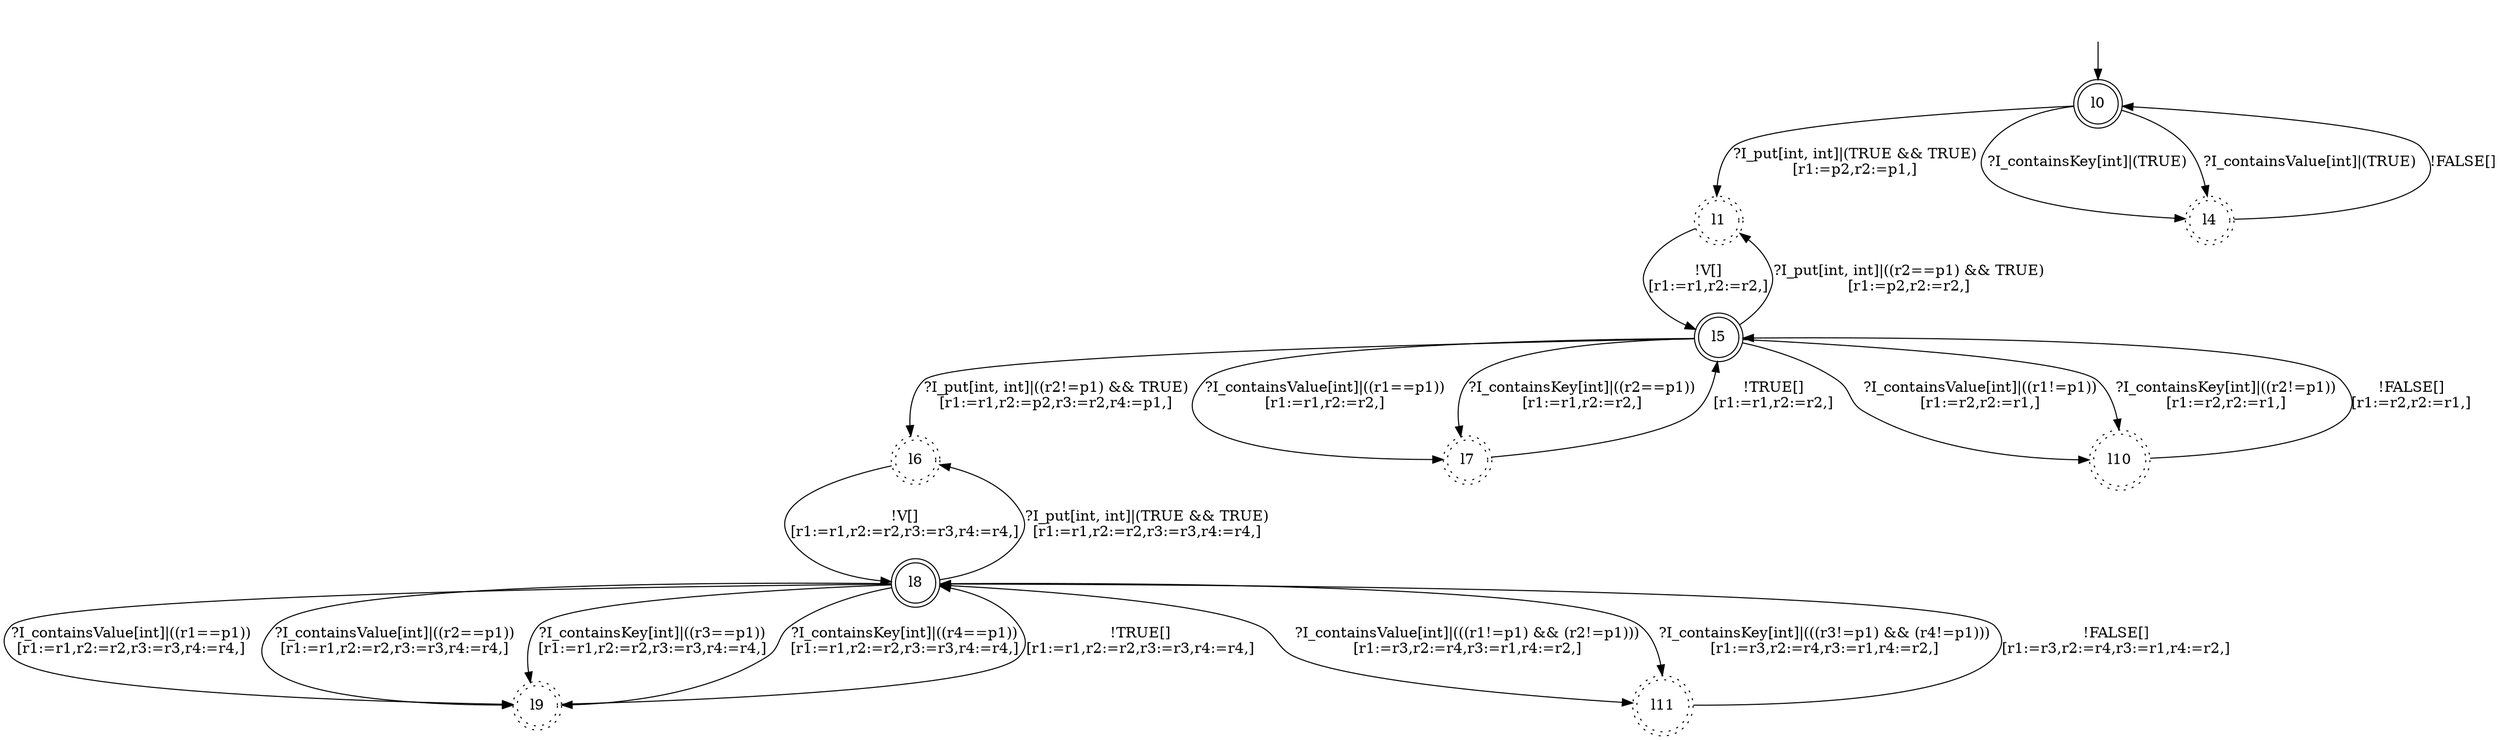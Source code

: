 digraph RA {
"" [shape=none,label=<>]
"l0" [shape=doublecircle ,style=solid]
"l1" [shape=doublecircle ,style=dotted]
"l4" [shape=doublecircle ,style=dotted]
"l5" [shape=doublecircle ,style=solid]
"l6" [shape=doublecircle ,style=dotted]
"l7" [shape=doublecircle ,style=dotted]
"l8" [shape=doublecircle ,style=solid]
"l9" [shape=doublecircle ,style=dotted]
"l10" [shape=doublecircle ,style=dotted]
"l11" [shape=doublecircle ,style=dotted]
"" -> "l0"
"l0" -> "l1" [label=<?I_put[int, int]|(TRUE &amp;&amp; TRUE)<BR />[r1:=p2,r2:=p1,]>]
"l0" -> "l4" [label=<?I_containsKey[int]|(TRUE)>]
"l0" -> "l4" [label=<?I_containsValue[int]|(TRUE)>]
"l1" -> "l5" [label=<!V[]<BR />[r1:=r1,r2:=r2,]>]
"l4" -> "l0" [label=<!FALSE[]>]
"l5" -> "l1" [label=<?I_put[int, int]|((r2==p1) &amp;&amp; TRUE)<BR />[r1:=p2,r2:=r2,]>]
"l5" -> "l6" [label=<?I_put[int, int]|((r2!=p1) &amp;&amp; TRUE)<BR />[r1:=r1,r2:=p2,r3:=r2,r4:=p1,]>]
"l5" -> "l7" [label=<?I_containsValue[int]|((r1==p1))<BR />[r1:=r1,r2:=r2,]>]
"l5" -> "l10" [label=<?I_containsValue[int]|((r1!=p1))<BR />[r1:=r2,r2:=r1,]>]
"l5" -> "l7" [label=<?I_containsKey[int]|((r2==p1))<BR />[r1:=r1,r2:=r2,]>]
"l5" -> "l10" [label=<?I_containsKey[int]|((r2!=p1))<BR />[r1:=r2,r2:=r1,]>]
"l6" -> "l8" [label=<!V[]<BR />[r1:=r1,r2:=r2,r3:=r3,r4:=r4,]>]
"l7" -> "l5" [label=<!TRUE[]<BR />[r1:=r1,r2:=r2,]>]
"l8" -> "l6" [label=<?I_put[int, int]|(TRUE &amp;&amp; TRUE)<BR />[r1:=r1,r2:=r2,r3:=r3,r4:=r4,]>]
"l8" -> "l9" [label=<?I_containsValue[int]|((r1==p1))<BR />[r1:=r1,r2:=r2,r3:=r3,r4:=r4,]>]
"l8" -> "l9" [label=<?I_containsValue[int]|((r2==p1))<BR />[r1:=r1,r2:=r2,r3:=r3,r4:=r4,]>]
"l8" -> "l11" [label=<?I_containsValue[int]|(((r1!=p1) &amp;&amp; (r2!=p1)))<BR />[r1:=r3,r2:=r4,r3:=r1,r4:=r2,]>]
"l8" -> "l9" [label=<?I_containsKey[int]|((r3==p1))<BR />[r1:=r1,r2:=r2,r3:=r3,r4:=r4,]>]
"l8" -> "l9" [label=<?I_containsKey[int]|((r4==p1))<BR />[r1:=r1,r2:=r2,r3:=r3,r4:=r4,]>]
"l8" -> "l11" [label=<?I_containsKey[int]|(((r3!=p1) &amp;&amp; (r4!=p1)))<BR />[r1:=r3,r2:=r4,r3:=r1,r4:=r2,]>]
"l9" -> "l8" [label=<!TRUE[]<BR />[r1:=r1,r2:=r2,r3:=r3,r4:=r4,]>]
"l10" -> "l5" [label=<!FALSE[]<BR />[r1:=r2,r2:=r1,]>]
"l11" -> "l8" [label=<!FALSE[]<BR />[r1:=r3,r2:=r4,r3:=r1,r4:=r2,]>]
}
